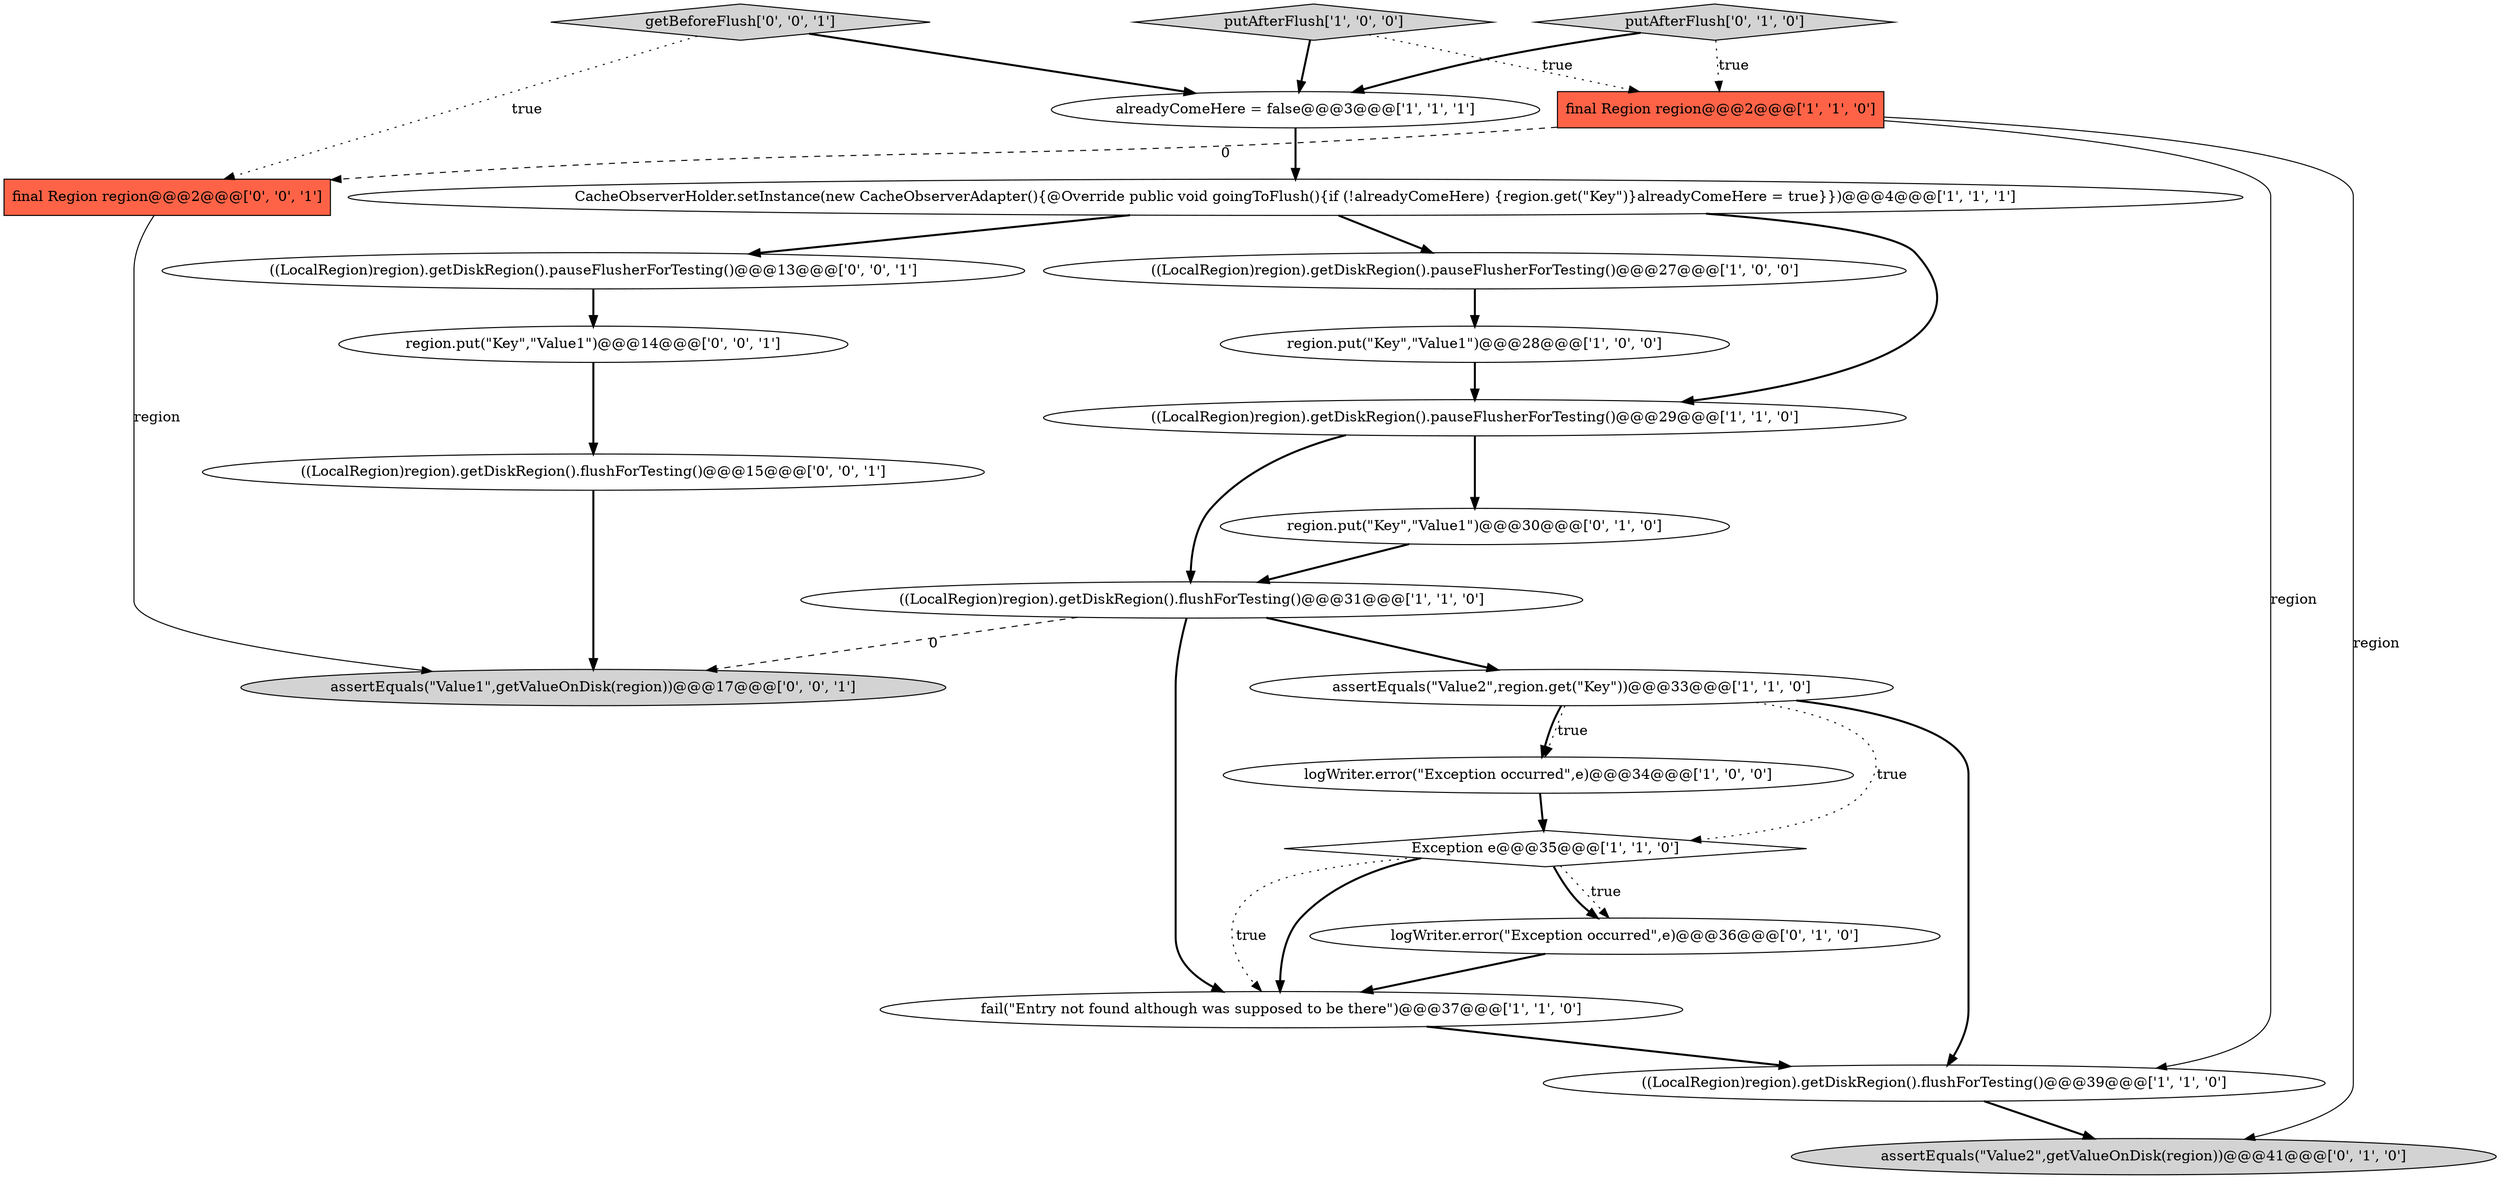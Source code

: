 digraph {
22 [style = filled, label = "((LocalRegion)region).getDiskRegion().flushForTesting()@@@15@@@['0', '0', '1']", fillcolor = white, shape = ellipse image = "AAA0AAABBB3BBB"];
1 [style = filled, label = "fail(\"Entry not found although was supposed to be there\")@@@37@@@['1', '1', '0']", fillcolor = white, shape = ellipse image = "AAA0AAABBB1BBB"];
6 [style = filled, label = "((LocalRegion)region).getDiskRegion().flushForTesting()@@@39@@@['1', '1', '0']", fillcolor = white, shape = ellipse image = "AAA0AAABBB1BBB"];
9 [style = filled, label = "CacheObserverHolder.setInstance(new CacheObserverAdapter(){@Override public void goingToFlush(){if (!alreadyComeHere) {region.get(\"Key\")}alreadyComeHere = true}})@@@4@@@['1', '1', '1']", fillcolor = white, shape = ellipse image = "AAA0AAABBB1BBB"];
11 [style = filled, label = "putAfterFlush['1', '0', '0']", fillcolor = lightgray, shape = diamond image = "AAA0AAABBB1BBB"];
7 [style = filled, label = "Exception e@@@35@@@['1', '1', '0']", fillcolor = white, shape = diamond image = "AAA0AAABBB1BBB"];
19 [style = filled, label = "((LocalRegion)region).getDiskRegion().pauseFlusherForTesting()@@@13@@@['0', '0', '1']", fillcolor = white, shape = ellipse image = "AAA0AAABBB3BBB"];
17 [style = filled, label = "final Region region@@@2@@@['0', '0', '1']", fillcolor = tomato, shape = box image = "AAA0AAABBB3BBB"];
20 [style = filled, label = "getBeforeFlush['0', '0', '1']", fillcolor = lightgray, shape = diamond image = "AAA0AAABBB3BBB"];
14 [style = filled, label = "assertEquals(\"Value2\",getValueOnDisk(region))@@@41@@@['0', '1', '0']", fillcolor = lightgray, shape = ellipse image = "AAA0AAABBB2BBB"];
5 [style = filled, label = "region.put(\"Key\",\"Value1\")@@@28@@@['1', '0', '0']", fillcolor = white, shape = ellipse image = "AAA0AAABBB1BBB"];
8 [style = filled, label = "final Region region@@@2@@@['1', '1', '0']", fillcolor = tomato, shape = box image = "AAA0AAABBB1BBB"];
0 [style = filled, label = "((LocalRegion)region).getDiskRegion().flushForTesting()@@@31@@@['1', '1', '0']", fillcolor = white, shape = ellipse image = "AAA0AAABBB1BBB"];
13 [style = filled, label = "putAfterFlush['0', '1', '0']", fillcolor = lightgray, shape = diamond image = "AAA0AAABBB2BBB"];
3 [style = filled, label = "assertEquals(\"Value2\",region.get(\"Key\"))@@@33@@@['1', '1', '0']", fillcolor = white, shape = ellipse image = "AAA0AAABBB1BBB"];
16 [style = filled, label = "logWriter.error(\"Exception occurred\",e)@@@36@@@['0', '1', '0']", fillcolor = white, shape = ellipse image = "AAA0AAABBB2BBB"];
12 [style = filled, label = "((LocalRegion)region).getDiskRegion().pauseFlusherForTesting()@@@27@@@['1', '0', '0']", fillcolor = white, shape = ellipse image = "AAA0AAABBB1BBB"];
4 [style = filled, label = "alreadyComeHere = false@@@3@@@['1', '1', '1']", fillcolor = white, shape = ellipse image = "AAA0AAABBB1BBB"];
15 [style = filled, label = "region.put(\"Key\",\"Value1\")@@@30@@@['0', '1', '0']", fillcolor = white, shape = ellipse image = "AAA0AAABBB2BBB"];
18 [style = filled, label = "region.put(\"Key\",\"Value1\")@@@14@@@['0', '0', '1']", fillcolor = white, shape = ellipse image = "AAA0AAABBB3BBB"];
10 [style = filled, label = "((LocalRegion)region).getDiskRegion().pauseFlusherForTesting()@@@29@@@['1', '1', '0']", fillcolor = white, shape = ellipse image = "AAA0AAABBB1BBB"];
2 [style = filled, label = "logWriter.error(\"Exception occurred\",e)@@@34@@@['1', '0', '0']", fillcolor = white, shape = ellipse image = "AAA0AAABBB1BBB"];
21 [style = filled, label = "assertEquals(\"Value1\",getValueOnDisk(region))@@@17@@@['0', '0', '1']", fillcolor = lightgray, shape = ellipse image = "AAA0AAABBB3BBB"];
9->19 [style = bold, label=""];
11->4 [style = bold, label=""];
13->4 [style = bold, label=""];
8->14 [style = solid, label="region"];
3->2 [style = bold, label=""];
2->7 [style = bold, label=""];
18->22 [style = bold, label=""];
0->21 [style = dashed, label="0"];
20->4 [style = bold, label=""];
7->16 [style = bold, label=""];
17->21 [style = solid, label="region"];
20->17 [style = dotted, label="true"];
13->8 [style = dotted, label="true"];
7->1 [style = dotted, label="true"];
0->3 [style = bold, label=""];
5->10 [style = bold, label=""];
1->6 [style = bold, label=""];
0->1 [style = bold, label=""];
3->6 [style = bold, label=""];
8->6 [style = solid, label="region"];
12->5 [style = bold, label=""];
11->8 [style = dotted, label="true"];
15->0 [style = bold, label=""];
6->14 [style = bold, label=""];
16->1 [style = bold, label=""];
4->9 [style = bold, label=""];
3->2 [style = dotted, label="true"];
10->15 [style = bold, label=""];
22->21 [style = bold, label=""];
7->1 [style = bold, label=""];
3->7 [style = dotted, label="true"];
19->18 [style = bold, label=""];
7->16 [style = dotted, label="true"];
8->17 [style = dashed, label="0"];
10->0 [style = bold, label=""];
9->12 [style = bold, label=""];
9->10 [style = bold, label=""];
}
